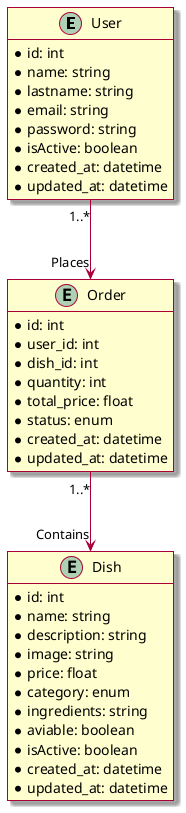 @startuml DatabaseModel
skin rose
hide empty members

entity User {
  *id: int
  *name: string
  *lastname: string
  *email: string
  *password: string
  *isActive: boolean
  *created_at: datetime
  *updated_at: datetime
}

entity Dish {
    *id: int
    *name: string
    *description: string
    *image: string
    *price: float
    *category: enum
    *ingredients: string
    *aviable: boolean
    *isActive: boolean
    *created_at: datetime
    *updated_at: datetime
}

entity Order {
  *id: int
  *user_id: int
  *dish_id: int
  *quantity: int
  *total_price: float
  *status: enum
  *created_at: datetime
  *updated_at: datetime
}

User --> Order : "1..*" "Places"
Order --> Dish : "1..*" "Contains"

@enduml